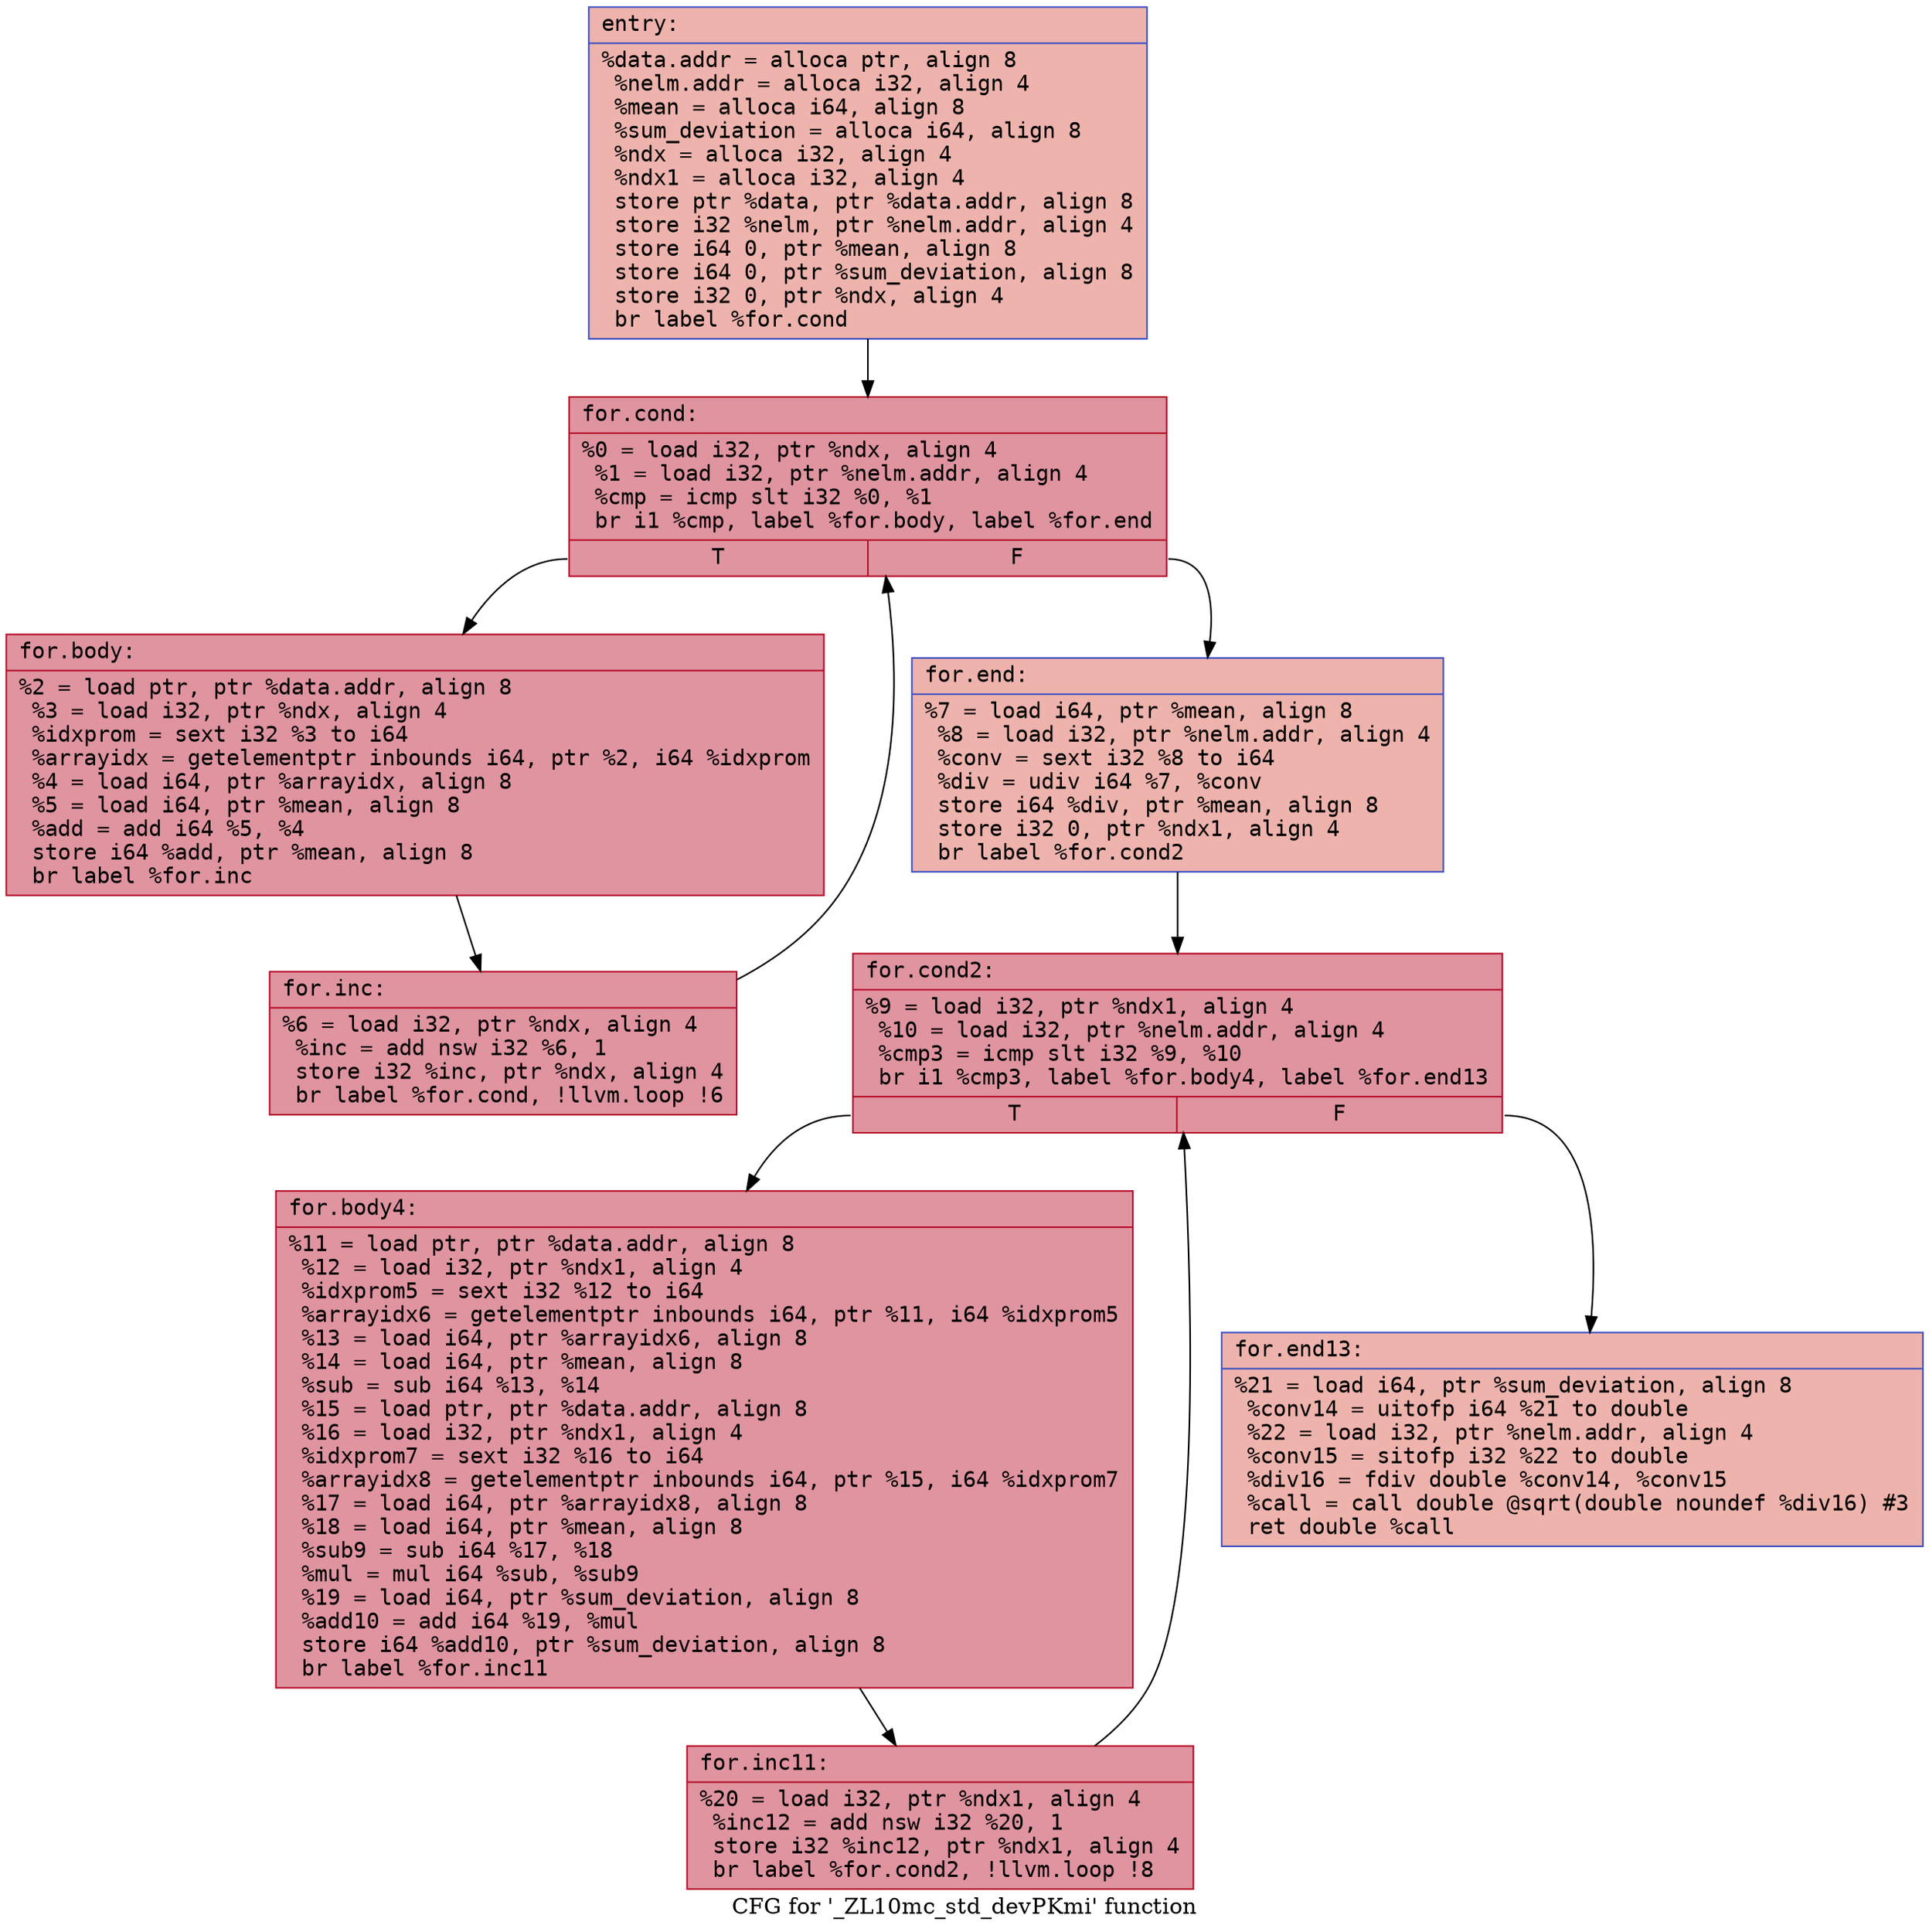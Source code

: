 digraph "CFG for '_ZL10mc_std_devPKmi' function" {
	label="CFG for '_ZL10mc_std_devPKmi' function";

	Node0x55feb2d52db0 [shape=record,color="#3d50c3ff", style=filled, fillcolor="#d6524470" fontname="Courier",label="{entry:\l|  %data.addr = alloca ptr, align 8\l  %nelm.addr = alloca i32, align 4\l  %mean = alloca i64, align 8\l  %sum_deviation = alloca i64, align 8\l  %ndx = alloca i32, align 4\l  %ndx1 = alloca i32, align 4\l  store ptr %data, ptr %data.addr, align 8\l  store i32 %nelm, ptr %nelm.addr, align 4\l  store i64 0, ptr %mean, align 8\l  store i64 0, ptr %sum_deviation, align 8\l  store i32 0, ptr %ndx, align 4\l  br label %for.cond\l}"];
	Node0x55feb2d52db0 -> Node0x55feb2d53340[tooltip="entry -> for.cond\nProbability 100.00%" ];
	Node0x55feb2d53340 [shape=record,color="#b70d28ff", style=filled, fillcolor="#b70d2870" fontname="Courier",label="{for.cond:\l|  %0 = load i32, ptr %ndx, align 4\l  %1 = load i32, ptr %nelm.addr, align 4\l  %cmp = icmp slt i32 %0, %1\l  br i1 %cmp, label %for.body, label %for.end\l|{<s0>T|<s1>F}}"];
	Node0x55feb2d53340:s0 -> Node0x55feb2d535e0[tooltip="for.cond -> for.body\nProbability 96.88%" ];
	Node0x55feb2d53340:s1 -> Node0x55feb2d53660[tooltip="for.cond -> for.end\nProbability 3.12%" ];
	Node0x55feb2d535e0 [shape=record,color="#b70d28ff", style=filled, fillcolor="#b70d2870" fontname="Courier",label="{for.body:\l|  %2 = load ptr, ptr %data.addr, align 8\l  %3 = load i32, ptr %ndx, align 4\l  %idxprom = sext i32 %3 to i64\l  %arrayidx = getelementptr inbounds i64, ptr %2, i64 %idxprom\l  %4 = load i64, ptr %arrayidx, align 8\l  %5 = load i64, ptr %mean, align 8\l  %add = add i64 %5, %4\l  store i64 %add, ptr %mean, align 8\l  br label %for.inc\l}"];
	Node0x55feb2d535e0 -> Node0x55feb2d53dd0[tooltip="for.body -> for.inc\nProbability 100.00%" ];
	Node0x55feb2d53dd0 [shape=record,color="#b70d28ff", style=filled, fillcolor="#b70d2870" fontname="Courier",label="{for.inc:\l|  %6 = load i32, ptr %ndx, align 4\l  %inc = add nsw i32 %6, 1\l  store i32 %inc, ptr %ndx, align 4\l  br label %for.cond, !llvm.loop !6\l}"];
	Node0x55feb2d53dd0 -> Node0x55feb2d53340[tooltip="for.inc -> for.cond\nProbability 100.00%" ];
	Node0x55feb2d53660 [shape=record,color="#3d50c3ff", style=filled, fillcolor="#d6524470" fontname="Courier",label="{for.end:\l|  %7 = load i64, ptr %mean, align 8\l  %8 = load i32, ptr %nelm.addr, align 4\l  %conv = sext i32 %8 to i64\l  %div = udiv i64 %7, %conv\l  store i64 %div, ptr %mean, align 8\l  store i32 0, ptr %ndx1, align 4\l  br label %for.cond2\l}"];
	Node0x55feb2d53660 -> Node0x55feb2d545c0[tooltip="for.end -> for.cond2\nProbability 100.00%" ];
	Node0x55feb2d545c0 [shape=record,color="#b70d28ff", style=filled, fillcolor="#b70d2870" fontname="Courier",label="{for.cond2:\l|  %9 = load i32, ptr %ndx1, align 4\l  %10 = load i32, ptr %nelm.addr, align 4\l  %cmp3 = icmp slt i32 %9, %10\l  br i1 %cmp3, label %for.body4, label %for.end13\l|{<s0>T|<s1>F}}"];
	Node0x55feb2d545c0:s0 -> Node0x55feb2d54860[tooltip="for.cond2 -> for.body4\nProbability 96.88%" ];
	Node0x55feb2d545c0:s1 -> Node0x55feb2d548e0[tooltip="for.cond2 -> for.end13\nProbability 3.12%" ];
	Node0x55feb2d54860 [shape=record,color="#b70d28ff", style=filled, fillcolor="#b70d2870" fontname="Courier",label="{for.body4:\l|  %11 = load ptr, ptr %data.addr, align 8\l  %12 = load i32, ptr %ndx1, align 4\l  %idxprom5 = sext i32 %12 to i64\l  %arrayidx6 = getelementptr inbounds i64, ptr %11, i64 %idxprom5\l  %13 = load i64, ptr %arrayidx6, align 8\l  %14 = load i64, ptr %mean, align 8\l  %sub = sub i64 %13, %14\l  %15 = load ptr, ptr %data.addr, align 8\l  %16 = load i32, ptr %ndx1, align 4\l  %idxprom7 = sext i32 %16 to i64\l  %arrayidx8 = getelementptr inbounds i64, ptr %15, i64 %idxprom7\l  %17 = load i64, ptr %arrayidx8, align 8\l  %18 = load i64, ptr %mean, align 8\l  %sub9 = sub i64 %17, %18\l  %mul = mul i64 %sub, %sub9\l  %19 = load i64, ptr %sum_deviation, align 8\l  %add10 = add i64 %19, %mul\l  store i64 %add10, ptr %sum_deviation, align 8\l  br label %for.inc11\l}"];
	Node0x55feb2d54860 -> Node0x55feb2d557f0[tooltip="for.body4 -> for.inc11\nProbability 100.00%" ];
	Node0x55feb2d557f0 [shape=record,color="#b70d28ff", style=filled, fillcolor="#b70d2870" fontname="Courier",label="{for.inc11:\l|  %20 = load i32, ptr %ndx1, align 4\l  %inc12 = add nsw i32 %20, 1\l  store i32 %inc12, ptr %ndx1, align 4\l  br label %for.cond2, !llvm.loop !8\l}"];
	Node0x55feb2d557f0 -> Node0x55feb2d545c0[tooltip="for.inc11 -> for.cond2\nProbability 100.00%" ];
	Node0x55feb2d548e0 [shape=record,color="#3d50c3ff", style=filled, fillcolor="#d6524470" fontname="Courier",label="{for.end13:\l|  %21 = load i64, ptr %sum_deviation, align 8\l  %conv14 = uitofp i64 %21 to double\l  %22 = load i32, ptr %nelm.addr, align 4\l  %conv15 = sitofp i32 %22 to double\l  %div16 = fdiv double %conv14, %conv15\l  %call = call double @sqrt(double noundef %div16) #3\l  ret double %call\l}"];
}
